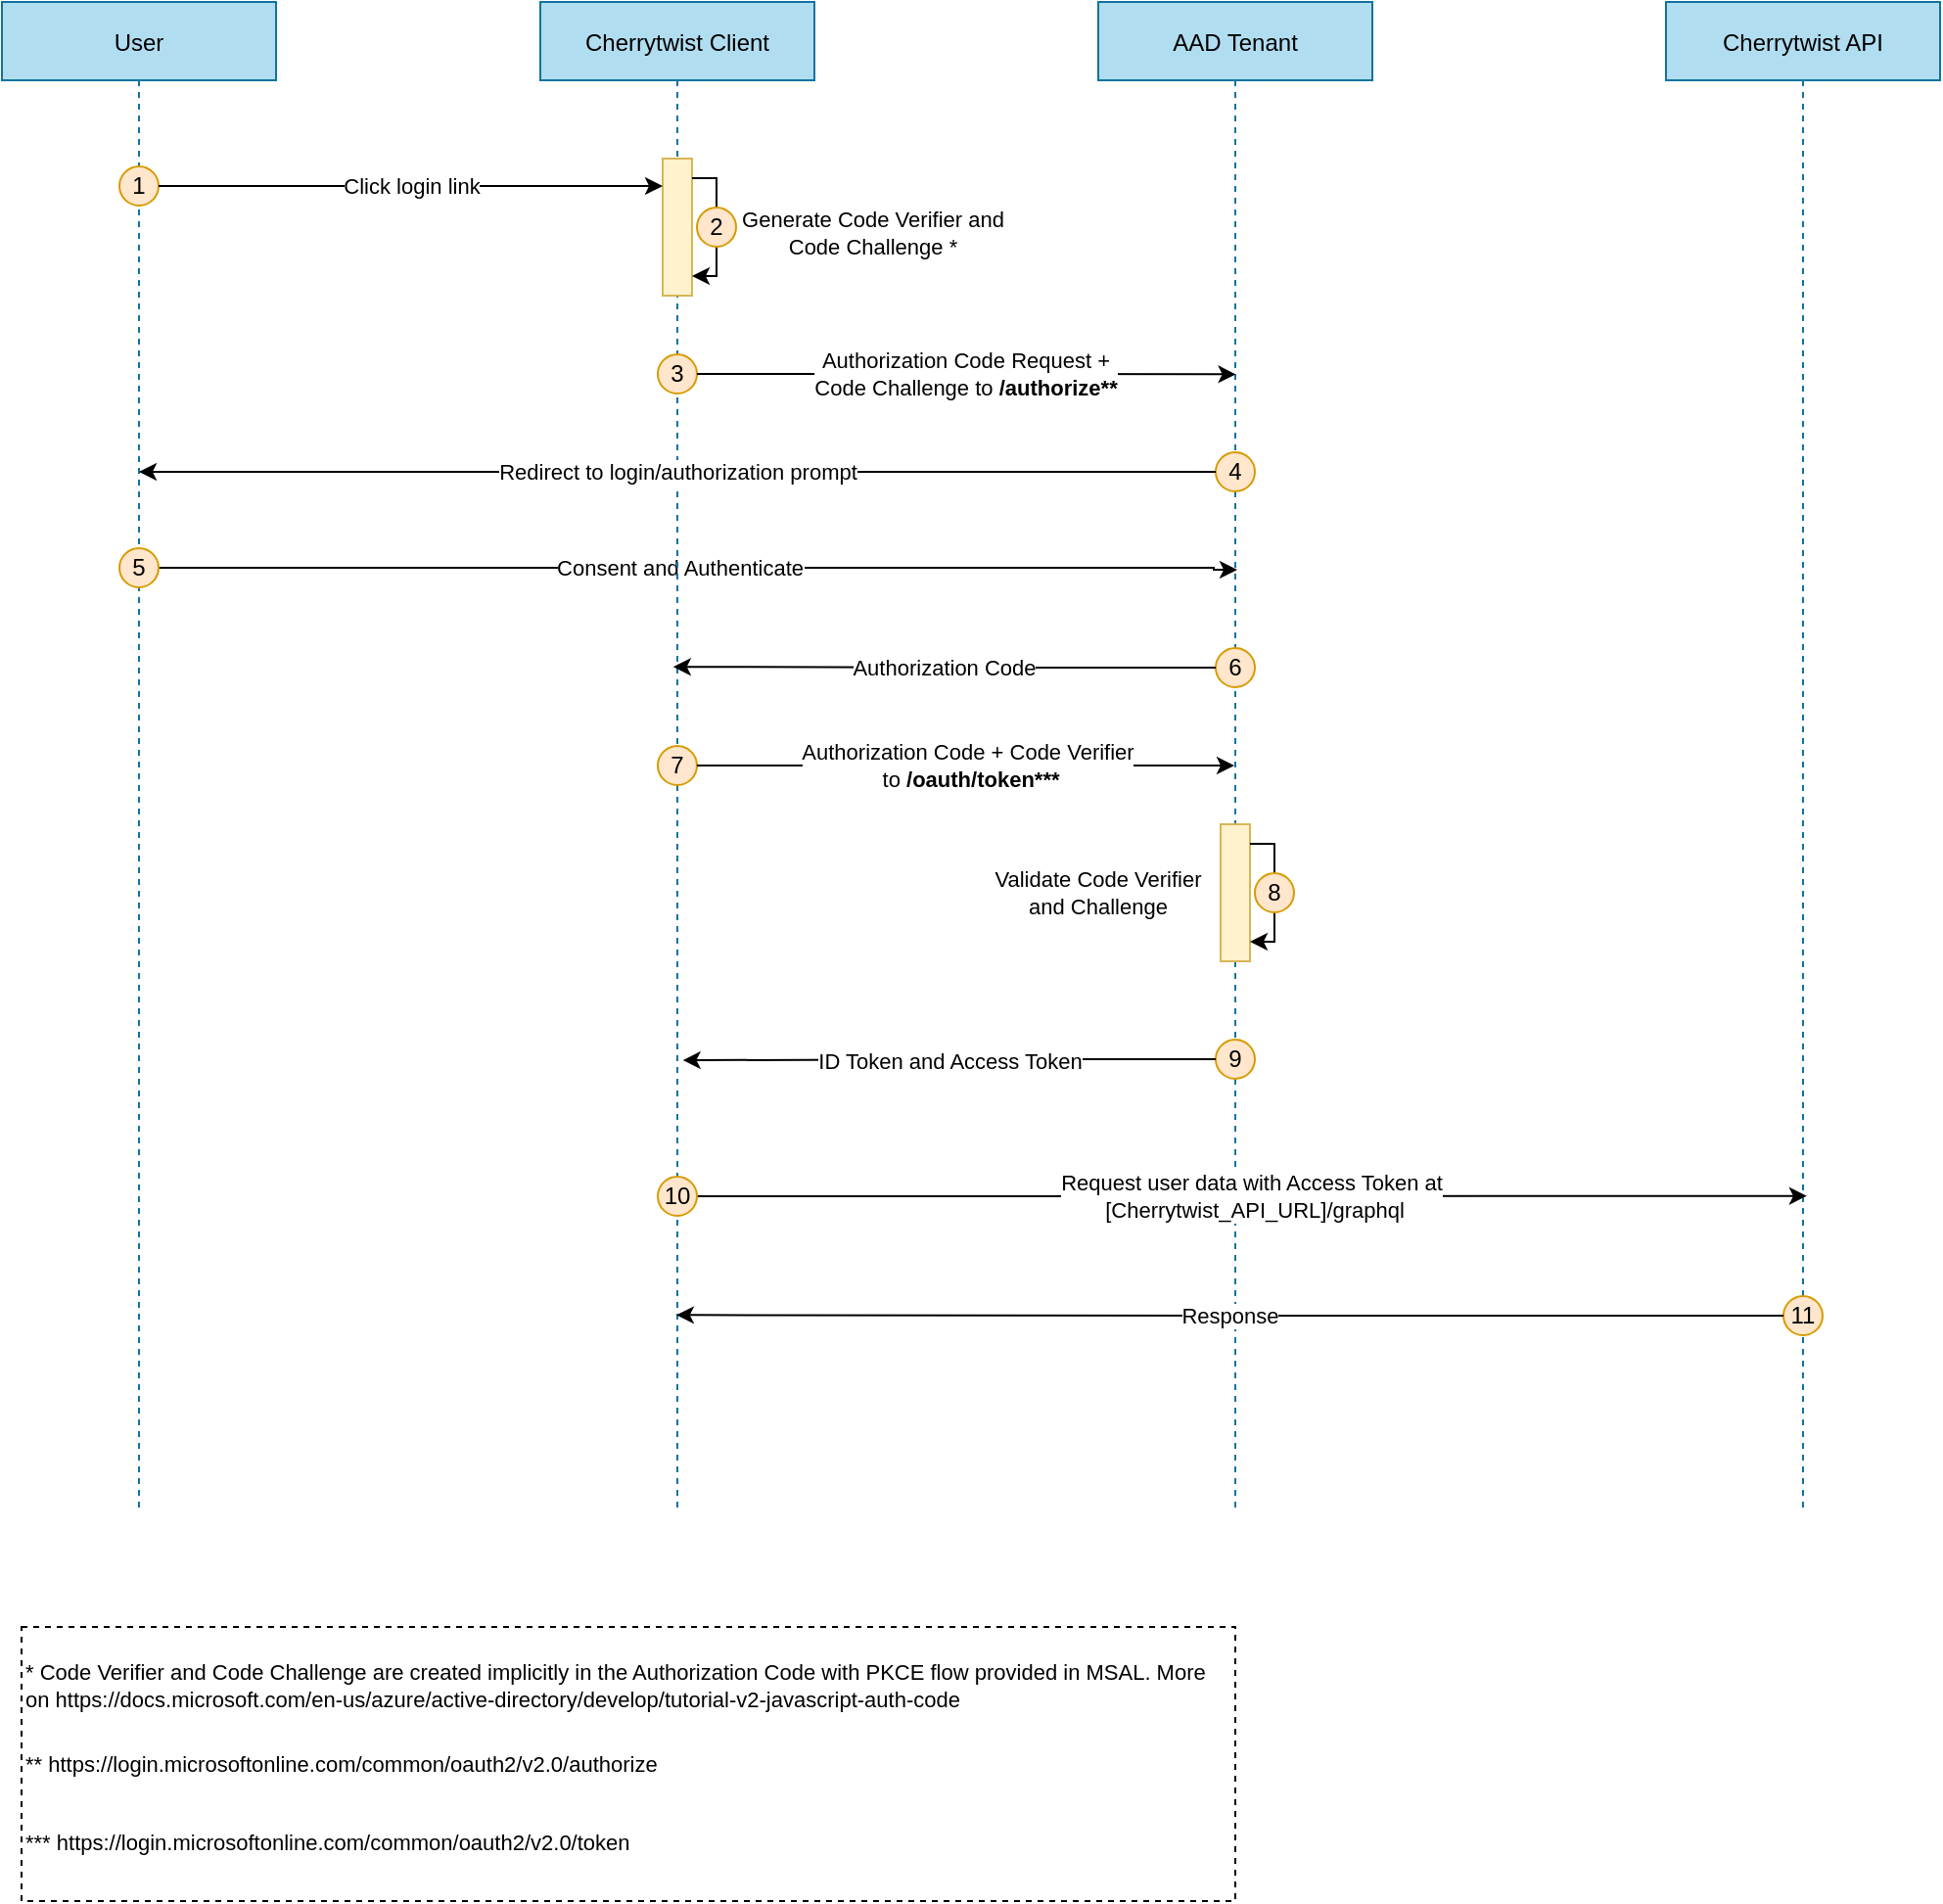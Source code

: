 <mxfile version="13.7.9" type="device"><diagram id="kgpKYQtTHZ0yAKxKKP6v" name="Page-1"><mxGraphModel dx="2066" dy="1265" grid="1" gridSize="10" guides="1" tooltips="1" connect="1" arrows="1" fold="1" page="1" pageScale="1" pageWidth="850" pageHeight="1100" math="0" shadow="0"><root><mxCell id="0"/><mxCell id="1" parent="0"/><mxCell id="XoO4x3iT4yYxwiFfC0bN-19" value="Consent and Authenticate" style="edgeStyle=orthogonalEdgeStyle;rounded=0;orthogonalLoop=1;jettySize=auto;html=1;exitX=1;exitY=0.5;exitDx=0;exitDy=0;fontSize=11;" parent="1" edge="1"><mxGeometry relative="1" as="geometry"><mxPoint x="130" y="338" as="sourcePoint"/><mxPoint x="681" y="340" as="targetPoint"/><Array as="points"><mxPoint x="120" y="338"/><mxPoint x="669" y="339"/><mxPoint x="669" y="340"/></Array></mxGeometry></mxCell><mxCell id="3nuBFxr9cyL0pnOWT2aG-1" value="User" style="shape=umlLifeline;perimeter=lifelinePerimeter;container=1;collapsible=0;recursiveResize=0;rounded=0;shadow=0;strokeWidth=1;fillColor=#b1ddf0;strokeColor=#10739e;" parent="1" vertex="1"><mxGeometry x="50" y="50" width="140" height="770" as="geometry"/></mxCell><mxCell id="XoO4x3iT4yYxwiFfC0bN-5" value="1" style="ellipse;whiteSpace=wrap;html=1;aspect=fixed;fillColor=#ffe6cc;strokeColor=#d79b00;" parent="3nuBFxr9cyL0pnOWT2aG-1" vertex="1"><mxGeometry x="60" y="84" width="20" height="20" as="geometry"/></mxCell><mxCell id="XoO4x3iT4yYxwiFfC0bN-17" value="5" style="ellipse;whiteSpace=wrap;html=1;aspect=fixed;fillColor=#ffe6cc;strokeColor=#d79b00;" parent="3nuBFxr9cyL0pnOWT2aG-1" vertex="1"><mxGeometry x="60" y="279" width="20" height="20" as="geometry"/></mxCell><mxCell id="3nuBFxr9cyL0pnOWT2aG-5" value="Cherrytwist Client" style="shape=umlLifeline;perimeter=lifelinePerimeter;container=1;collapsible=0;recursiveResize=0;rounded=0;shadow=0;strokeWidth=1;fillColor=#b1ddf0;strokeColor=#10739e;" parent="1" vertex="1"><mxGeometry x="325" y="50" width="140" height="770" as="geometry"/></mxCell><mxCell id="3nuBFxr9cyL0pnOWT2aG-6" value="" style="points=[];perimeter=orthogonalPerimeter;rounded=0;shadow=0;strokeWidth=1;fillColor=#fff2cc;strokeColor=#d6b656;" parent="3nuBFxr9cyL0pnOWT2aG-5" vertex="1"><mxGeometry x="62.5" y="80" width="15" height="70" as="geometry"/></mxCell><mxCell id="XoO4x3iT4yYxwiFfC0bN-8" style="edgeStyle=orthogonalEdgeStyle;rounded=0;orthogonalLoop=1;jettySize=auto;html=1;" parent="3nuBFxr9cyL0pnOWT2aG-5" source="3nuBFxr9cyL0pnOWT2aG-6" target="3nuBFxr9cyL0pnOWT2aG-6" edge="1"><mxGeometry relative="1" as="geometry"><Array as="points"><mxPoint x="90" y="90"/></Array></mxGeometry></mxCell><mxCell id="XoO4x3iT4yYxwiFfC0bN-13" value="3" style="ellipse;whiteSpace=wrap;html=1;aspect=fixed;fillColor=#ffe6cc;strokeColor=#d79b00;" parent="3nuBFxr9cyL0pnOWT2aG-5" vertex="1"><mxGeometry x="60" y="180" width="20" height="20" as="geometry"/></mxCell><mxCell id="XoO4x3iT4yYxwiFfC0bN-22" value="7" style="ellipse;whiteSpace=wrap;html=1;aspect=fixed;fillColor=#ffe6cc;strokeColor=#d79b00;" parent="3nuBFxr9cyL0pnOWT2aG-5" vertex="1"><mxGeometry x="60" y="380" width="20" height="20" as="geometry"/></mxCell><mxCell id="XoO4x3iT4yYxwiFfC0bN-1" value="AAD Tenant" style="shape=umlLifeline;perimeter=lifelinePerimeter;container=1;collapsible=0;recursiveResize=0;rounded=0;shadow=0;strokeWidth=1;fillColor=#b1ddf0;strokeColor=#10739e;" parent="1" vertex="1"><mxGeometry x="610" y="50" width="140" height="770" as="geometry"/></mxCell><mxCell id="XoO4x3iT4yYxwiFfC0bN-15" value="4" style="ellipse;whiteSpace=wrap;html=1;aspect=fixed;fillColor=#ffe6cc;strokeColor=#d79b00;" parent="XoO4x3iT4yYxwiFfC0bN-1" vertex="1"><mxGeometry x="60" y="230" width="20" height="20" as="geometry"/></mxCell><mxCell id="XoO4x3iT4yYxwiFfC0bN-20" value="6" style="ellipse;whiteSpace=wrap;html=1;aspect=fixed;fillColor=#ffe6cc;strokeColor=#d79b00;" parent="XoO4x3iT4yYxwiFfC0bN-1" vertex="1"><mxGeometry x="60" y="330" width="20" height="20" as="geometry"/></mxCell><mxCell id="XoO4x3iT4yYxwiFfC0bN-24" value="" style="points=[];perimeter=orthogonalPerimeter;rounded=0;shadow=0;strokeWidth=1;fillColor=#fff2cc;strokeColor=#d6b656;" parent="XoO4x3iT4yYxwiFfC0bN-1" vertex="1"><mxGeometry x="62.5" y="420" width="15" height="70" as="geometry"/></mxCell><mxCell id="XoO4x3iT4yYxwiFfC0bN-25" style="edgeStyle=orthogonalEdgeStyle;rounded=0;orthogonalLoop=1;jettySize=auto;html=1;fontSize=11;" parent="XoO4x3iT4yYxwiFfC0bN-1" source="XoO4x3iT4yYxwiFfC0bN-24" target="XoO4x3iT4yYxwiFfC0bN-24" edge="1"><mxGeometry relative="1" as="geometry"><Array as="points"><mxPoint x="90" y="430"/></Array></mxGeometry></mxCell><mxCell id="XoO4x3iT4yYxwiFfC0bN-30" value="9" style="ellipse;whiteSpace=wrap;html=1;aspect=fixed;fillColor=#ffe6cc;strokeColor=#d79b00;" parent="XoO4x3iT4yYxwiFfC0bN-1" vertex="1"><mxGeometry x="60" y="530" width="20" height="20" as="geometry"/></mxCell><mxCell id="XoO4x3iT4yYxwiFfC0bN-3" value="Cherrytwist API" style="shape=umlLifeline;perimeter=lifelinePerimeter;container=1;collapsible=0;recursiveResize=0;rounded=0;shadow=0;strokeWidth=1;fillColor=#b1ddf0;strokeColor=#10739e;" parent="1" vertex="1"><mxGeometry x="900" y="50" width="140" height="770" as="geometry"/></mxCell><mxCell id="XoO4x3iT4yYxwiFfC0bN-38" value="11" style="ellipse;whiteSpace=wrap;html=1;aspect=fixed;fillColor=#ffe6cc;strokeColor=#d79b00;" parent="XoO4x3iT4yYxwiFfC0bN-3" vertex="1"><mxGeometry x="60" y="661" width="20" height="20" as="geometry"/></mxCell><mxCell id="XoO4x3iT4yYxwiFfC0bN-7" value="Click login link" style="edgeStyle=orthogonalEdgeStyle;rounded=0;orthogonalLoop=1;jettySize=auto;html=1;exitX=1;exitY=0.5;exitDx=0;exitDy=0;entryX=0;entryY=0.2;entryDx=0;entryDy=0;entryPerimeter=0;" parent="1" source="XoO4x3iT4yYxwiFfC0bN-5" target="3nuBFxr9cyL0pnOWT2aG-6" edge="1"><mxGeometry relative="1" as="geometry"><mxPoint x="300" y="140" as="targetPoint"/><Array as="points"><mxPoint x="130" y="144"/></Array></mxGeometry></mxCell><mxCell id="XoO4x3iT4yYxwiFfC0bN-10" value="2" style="ellipse;whiteSpace=wrap;html=1;aspect=fixed;fillColor=#ffe6cc;strokeColor=#d79b00;" parent="1" vertex="1"><mxGeometry x="405" y="155" width="20" height="20" as="geometry"/></mxCell><mxCell id="XoO4x3iT4yYxwiFfC0bN-9" value="Generate Code Verifier and Code Challenge *" style="text;html=1;strokeColor=none;fillColor=none;align=center;verticalAlign=middle;whiteSpace=wrap;rounded=0;fontSize=11;" parent="1" vertex="1"><mxGeometry x="425" y="130" width="140" height="75" as="geometry"/></mxCell><mxCell id="XoO4x3iT4yYxwiFfC0bN-14" value="Authorization Code Request + &lt;br&gt;Code Challenge to &lt;b&gt;/authorize**&lt;/b&gt;" style="edgeStyle=orthogonalEdgeStyle;rounded=0;orthogonalLoop=1;jettySize=auto;html=1;exitX=1;exitY=0.5;exitDx=0;exitDy=0;entryX=0.502;entryY=0.247;entryDx=0;entryDy=0;entryPerimeter=0;fontSize=11;" parent="1" source="XoO4x3iT4yYxwiFfC0bN-13" target="XoO4x3iT4yYxwiFfC0bN-1" edge="1"><mxGeometry relative="1" as="geometry"/></mxCell><mxCell id="XoO4x3iT4yYxwiFfC0bN-16" value="Redirect to login/authorization prompt" style="edgeStyle=orthogonalEdgeStyle;rounded=0;orthogonalLoop=1;jettySize=auto;html=1;exitX=0;exitY=0.5;exitDx=0;exitDy=0;fontSize=11;" parent="1" source="XoO4x3iT4yYxwiFfC0bN-15" target="3nuBFxr9cyL0pnOWT2aG-1" edge="1"><mxGeometry relative="1" as="geometry"><Array as="points"><mxPoint x="120" y="290"/></Array></mxGeometry></mxCell><mxCell id="XoO4x3iT4yYxwiFfC0bN-21" value="Authorization Code" style="edgeStyle=orthogonalEdgeStyle;rounded=0;orthogonalLoop=1;jettySize=auto;html=1;entryX=0.485;entryY=0.441;entryDx=0;entryDy=0;entryPerimeter=0;fontSize=11;" parent="1" source="XoO4x3iT4yYxwiFfC0bN-20" target="3nuBFxr9cyL0pnOWT2aG-5" edge="1"><mxGeometry relative="1" as="geometry"/></mxCell><mxCell id="XoO4x3iT4yYxwiFfC0bN-23" value="Authorization Code + Code Verifier&lt;br&gt;&amp;nbsp;to &lt;b&gt;/oauth/token***&lt;/b&gt;" style="edgeStyle=orthogonalEdgeStyle;rounded=0;orthogonalLoop=1;jettySize=auto;html=1;exitX=1;exitY=0.5;exitDx=0;exitDy=0;fontSize=11;" parent="1" source="XoO4x3iT4yYxwiFfC0bN-22" target="XoO4x3iT4yYxwiFfC0bN-1" edge="1"><mxGeometry relative="1" as="geometry"><Array as="points"><mxPoint x="650" y="440"/><mxPoint x="650" y="440"/></Array></mxGeometry></mxCell><mxCell id="XoO4x3iT4yYxwiFfC0bN-28" value="8" style="ellipse;whiteSpace=wrap;html=1;aspect=fixed;fillColor=#ffe6cc;strokeColor=#d79b00;" parent="1" vertex="1"><mxGeometry x="690" y="495" width="20" height="20" as="geometry"/></mxCell><mxCell id="XoO4x3iT4yYxwiFfC0bN-29" value="Validate Code Verifier and Challenge" style="text;html=1;strokeColor=none;fillColor=none;align=center;verticalAlign=middle;whiteSpace=wrap;rounded=0;fontSize=11;" parent="1" vertex="1"><mxGeometry x="550" y="495" width="120" height="20" as="geometry"/></mxCell><mxCell id="XoO4x3iT4yYxwiFfC0bN-31" value="ID Token and Access Token" style="edgeStyle=orthogonalEdgeStyle;rounded=0;orthogonalLoop=1;jettySize=auto;html=1;exitX=0;exitY=0.5;exitDx=0;exitDy=0;entryX=0.52;entryY=0.702;entryDx=0;entryDy=0;entryPerimeter=0;fontSize=11;" parent="1" source="XoO4x3iT4yYxwiFfC0bN-30" target="3nuBFxr9cyL0pnOWT2aG-5" edge="1"><mxGeometry relative="1" as="geometry"/></mxCell><mxCell id="XoO4x3iT4yYxwiFfC0bN-37" value="Request user data with Access Token at&lt;br&gt;&amp;nbsp;[Cherrytwist_API_URL]/graphql" style="edgeStyle=orthogonalEdgeStyle;rounded=0;orthogonalLoop=1;jettySize=auto;html=1;exitX=1;exitY=0.5;exitDx=0;exitDy=0;entryX=0.514;entryY=0.792;entryDx=0;entryDy=0;entryPerimeter=0;fontSize=11;" parent="1" source="XoO4x3iT4yYxwiFfC0bN-36" target="XoO4x3iT4yYxwiFfC0bN-3" edge="1"><mxGeometry relative="1" as="geometry"/></mxCell><mxCell id="XoO4x3iT4yYxwiFfC0bN-36" value="10" style="ellipse;whiteSpace=wrap;html=1;aspect=fixed;fillColor=#ffe6cc;strokeColor=#d79b00;" parent="1" vertex="1"><mxGeometry x="385" y="650" width="20" height="20" as="geometry"/></mxCell><mxCell id="XoO4x3iT4yYxwiFfC0bN-39" value="Response" style="edgeStyle=orthogonalEdgeStyle;rounded=0;orthogonalLoop=1;jettySize=auto;html=1;exitX=0;exitY=0.5;exitDx=0;exitDy=0;entryX=0.496;entryY=0.871;entryDx=0;entryDy=0;entryPerimeter=0;fontSize=11;" parent="1" source="XoO4x3iT4yYxwiFfC0bN-38" target="3nuBFxr9cyL0pnOWT2aG-5" edge="1"><mxGeometry relative="1" as="geometry"/></mxCell><mxCell id="XoO4x3iT4yYxwiFfC0bN-42" value="" style="rounded=0;whiteSpace=wrap;html=1;fontSize=11;dashed=1;" parent="1" vertex="1"><mxGeometry x="60" y="880" width="620" height="140" as="geometry"/></mxCell><mxCell id="XoO4x3iT4yYxwiFfC0bN-43" value="** https://login.microsoftonline.com/common/oauth2/v2.0/authorize" style="text;html=1;strokeColor=none;fillColor=none;align=left;verticalAlign=middle;whiteSpace=wrap;rounded=0;dashed=1;fontSize=11;" parent="1" vertex="1"><mxGeometry x="60" y="940" width="340" height="20" as="geometry"/></mxCell><mxCell id="XoO4x3iT4yYxwiFfC0bN-44" value="*** https://login.microsoftonline.com/common/oauth2/v2.0/token" style="text;html=1;strokeColor=none;fillColor=none;align=left;verticalAlign=middle;whiteSpace=wrap;rounded=0;dashed=1;fontSize=11;" parent="1" vertex="1"><mxGeometry x="60" y="980" width="340" height="20" as="geometry"/></mxCell><mxCell id="XoO4x3iT4yYxwiFfC0bN-45" value="* Code Verifier and Code Challenge are created implicitly in the Authorization Code with PKCE flow provided in MSAL. More on&amp;nbsp;https://docs.microsoft.com/en-us/azure/active-directory/develop/tutorial-v2-javascript-auth-code" style="text;html=1;strokeColor=none;fillColor=none;align=left;verticalAlign=middle;whiteSpace=wrap;rounded=0;dashed=1;fontSize=11;" parent="1" vertex="1"><mxGeometry x="60" y="900" width="760" height="20" as="geometry"/></mxCell></root></mxGraphModel></diagram></mxfile>